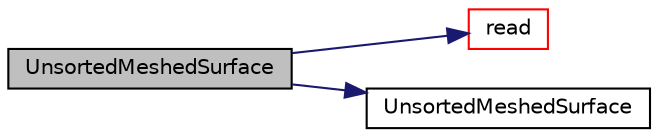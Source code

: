 digraph "UnsortedMeshedSurface"
{
  bgcolor="transparent";
  edge [fontname="Helvetica",fontsize="10",labelfontname="Helvetica",labelfontsize="10"];
  node [fontname="Helvetica",fontsize="10",shape=record];
  rankdir="LR";
  Node1 [label="UnsortedMeshedSurface",height=0.2,width=0.4,color="black", fillcolor="grey75", style="filled", fontcolor="black"];
  Node1 -> Node2 [color="midnightblue",fontsize="10",style="solid",fontname="Helvetica"];
  Node2 [label="read",height=0.2,width=0.4,color="red",URL="$a02873.html#a8b399ba606eec0c1c103e9531978fb34",tooltip="Read from file. Chooses reader based on explicit extension. "];
  Node1 -> Node3 [color="midnightblue",fontsize="10",style="solid",fontname="Helvetica"];
  Node3 [label="UnsortedMeshedSurface",height=0.2,width=0.4,color="black",URL="$a02873.html#aaf787f80bb51ae94093708b83732bc08",tooltip="Construct null. "];
}
